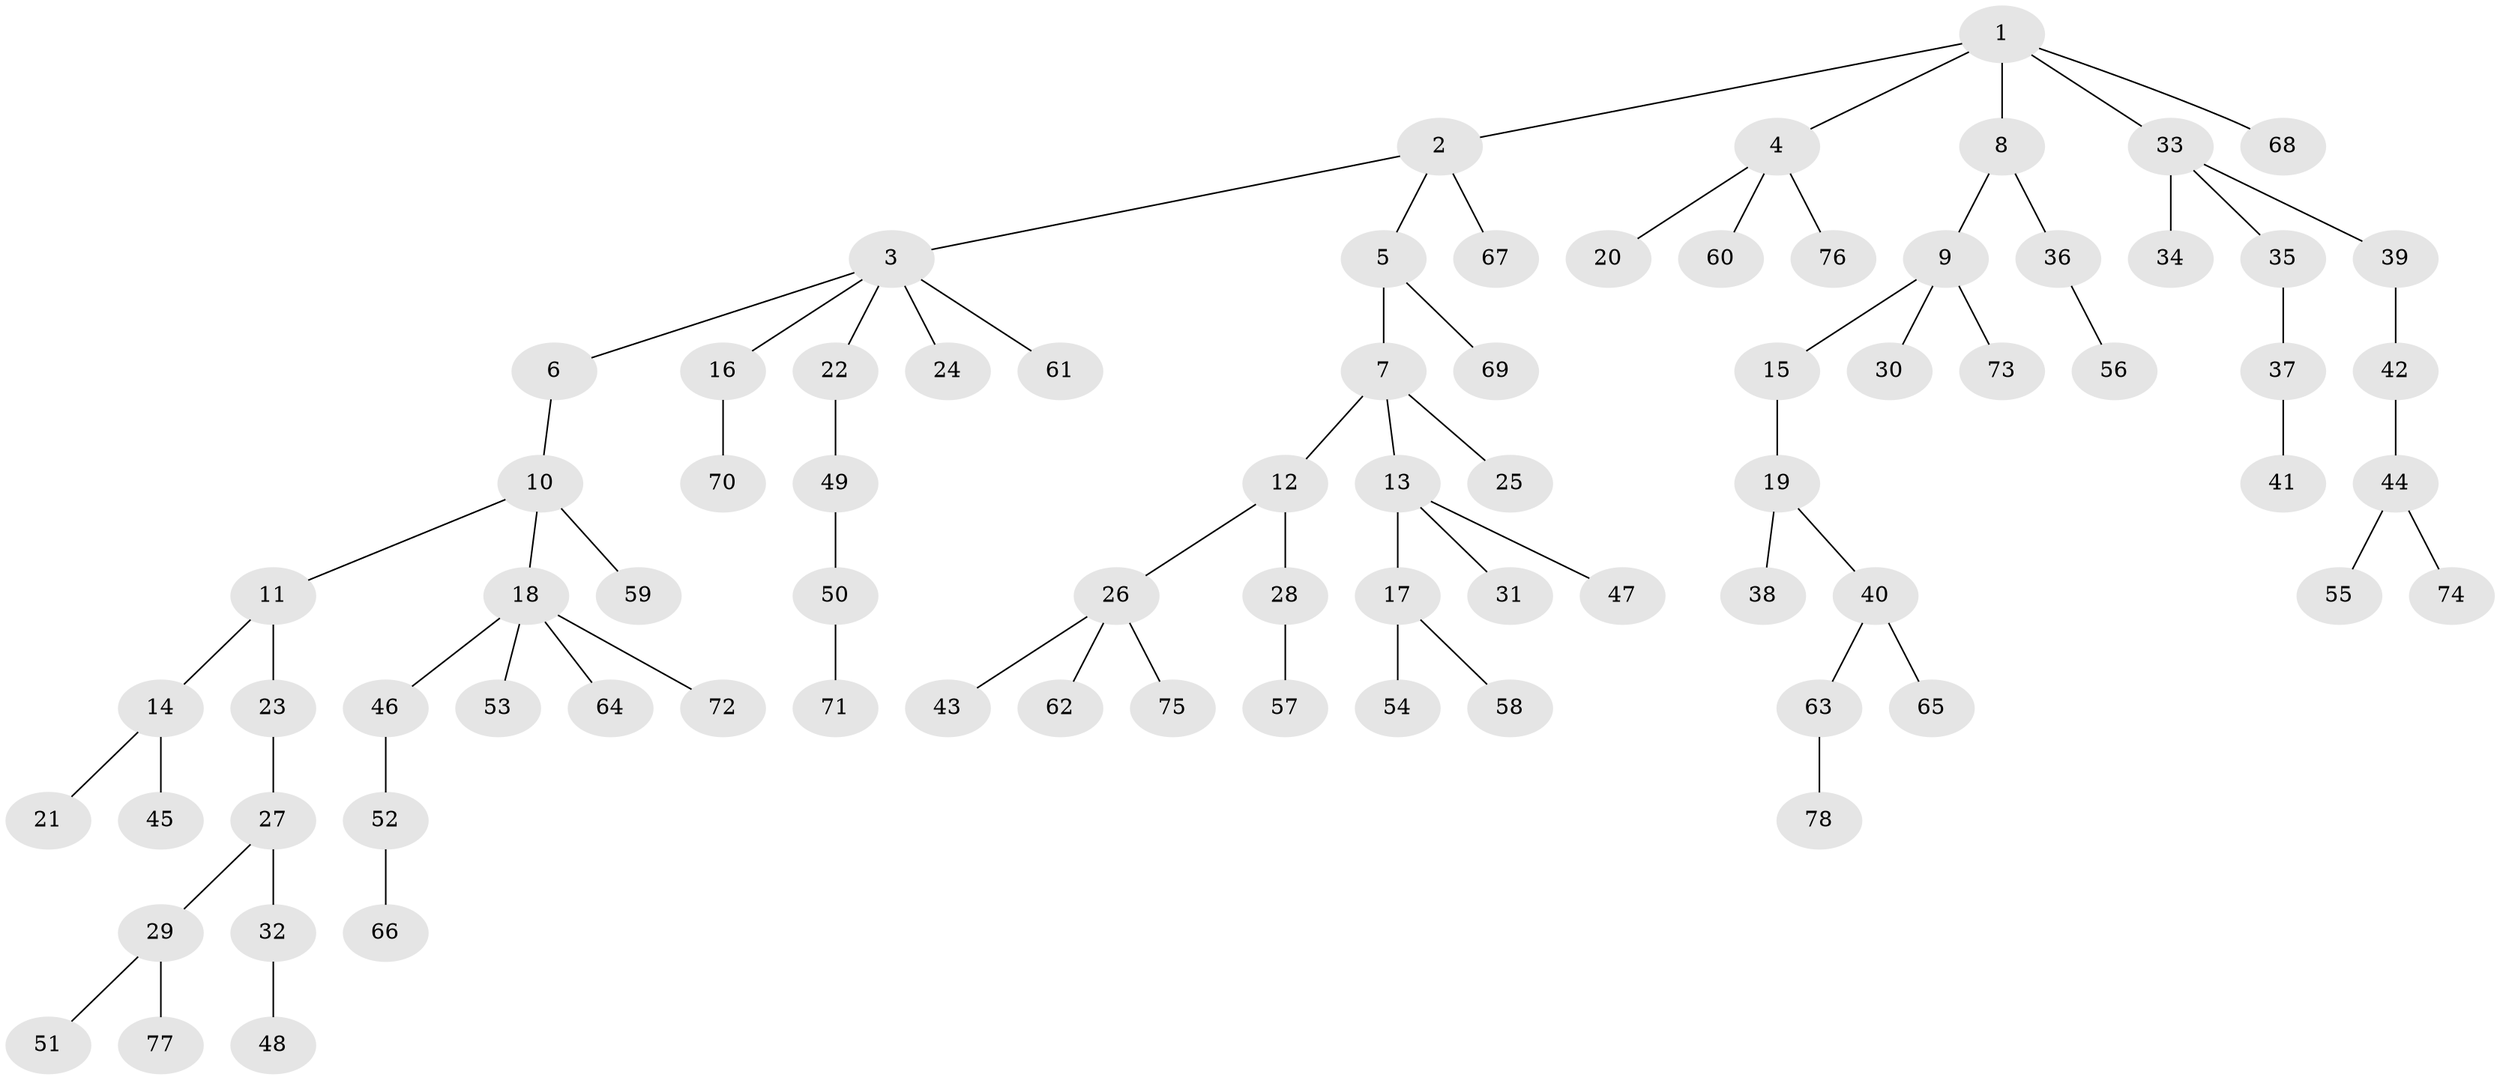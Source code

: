// coarse degree distribution, {4: 0.0625, 3: 0.21875, 1: 0.40625, 2: 0.3125}
// Generated by graph-tools (version 1.1) at 2025/52/03/04/25 22:52:02]
// undirected, 78 vertices, 77 edges
graph export_dot {
  node [color=gray90,style=filled];
  1;
  2;
  3;
  4;
  5;
  6;
  7;
  8;
  9;
  10;
  11;
  12;
  13;
  14;
  15;
  16;
  17;
  18;
  19;
  20;
  21;
  22;
  23;
  24;
  25;
  26;
  27;
  28;
  29;
  30;
  31;
  32;
  33;
  34;
  35;
  36;
  37;
  38;
  39;
  40;
  41;
  42;
  43;
  44;
  45;
  46;
  47;
  48;
  49;
  50;
  51;
  52;
  53;
  54;
  55;
  56;
  57;
  58;
  59;
  60;
  61;
  62;
  63;
  64;
  65;
  66;
  67;
  68;
  69;
  70;
  71;
  72;
  73;
  74;
  75;
  76;
  77;
  78;
  1 -- 2;
  1 -- 4;
  1 -- 8;
  1 -- 33;
  1 -- 68;
  2 -- 3;
  2 -- 5;
  2 -- 67;
  3 -- 6;
  3 -- 16;
  3 -- 22;
  3 -- 24;
  3 -- 61;
  4 -- 20;
  4 -- 60;
  4 -- 76;
  5 -- 7;
  5 -- 69;
  6 -- 10;
  7 -- 12;
  7 -- 13;
  7 -- 25;
  8 -- 9;
  8 -- 36;
  9 -- 15;
  9 -- 30;
  9 -- 73;
  10 -- 11;
  10 -- 18;
  10 -- 59;
  11 -- 14;
  11 -- 23;
  12 -- 26;
  12 -- 28;
  13 -- 17;
  13 -- 31;
  13 -- 47;
  14 -- 21;
  14 -- 45;
  15 -- 19;
  16 -- 70;
  17 -- 54;
  17 -- 58;
  18 -- 46;
  18 -- 53;
  18 -- 64;
  18 -- 72;
  19 -- 38;
  19 -- 40;
  22 -- 49;
  23 -- 27;
  26 -- 43;
  26 -- 62;
  26 -- 75;
  27 -- 29;
  27 -- 32;
  28 -- 57;
  29 -- 51;
  29 -- 77;
  32 -- 48;
  33 -- 34;
  33 -- 35;
  33 -- 39;
  35 -- 37;
  36 -- 56;
  37 -- 41;
  39 -- 42;
  40 -- 63;
  40 -- 65;
  42 -- 44;
  44 -- 55;
  44 -- 74;
  46 -- 52;
  49 -- 50;
  50 -- 71;
  52 -- 66;
  63 -- 78;
}
